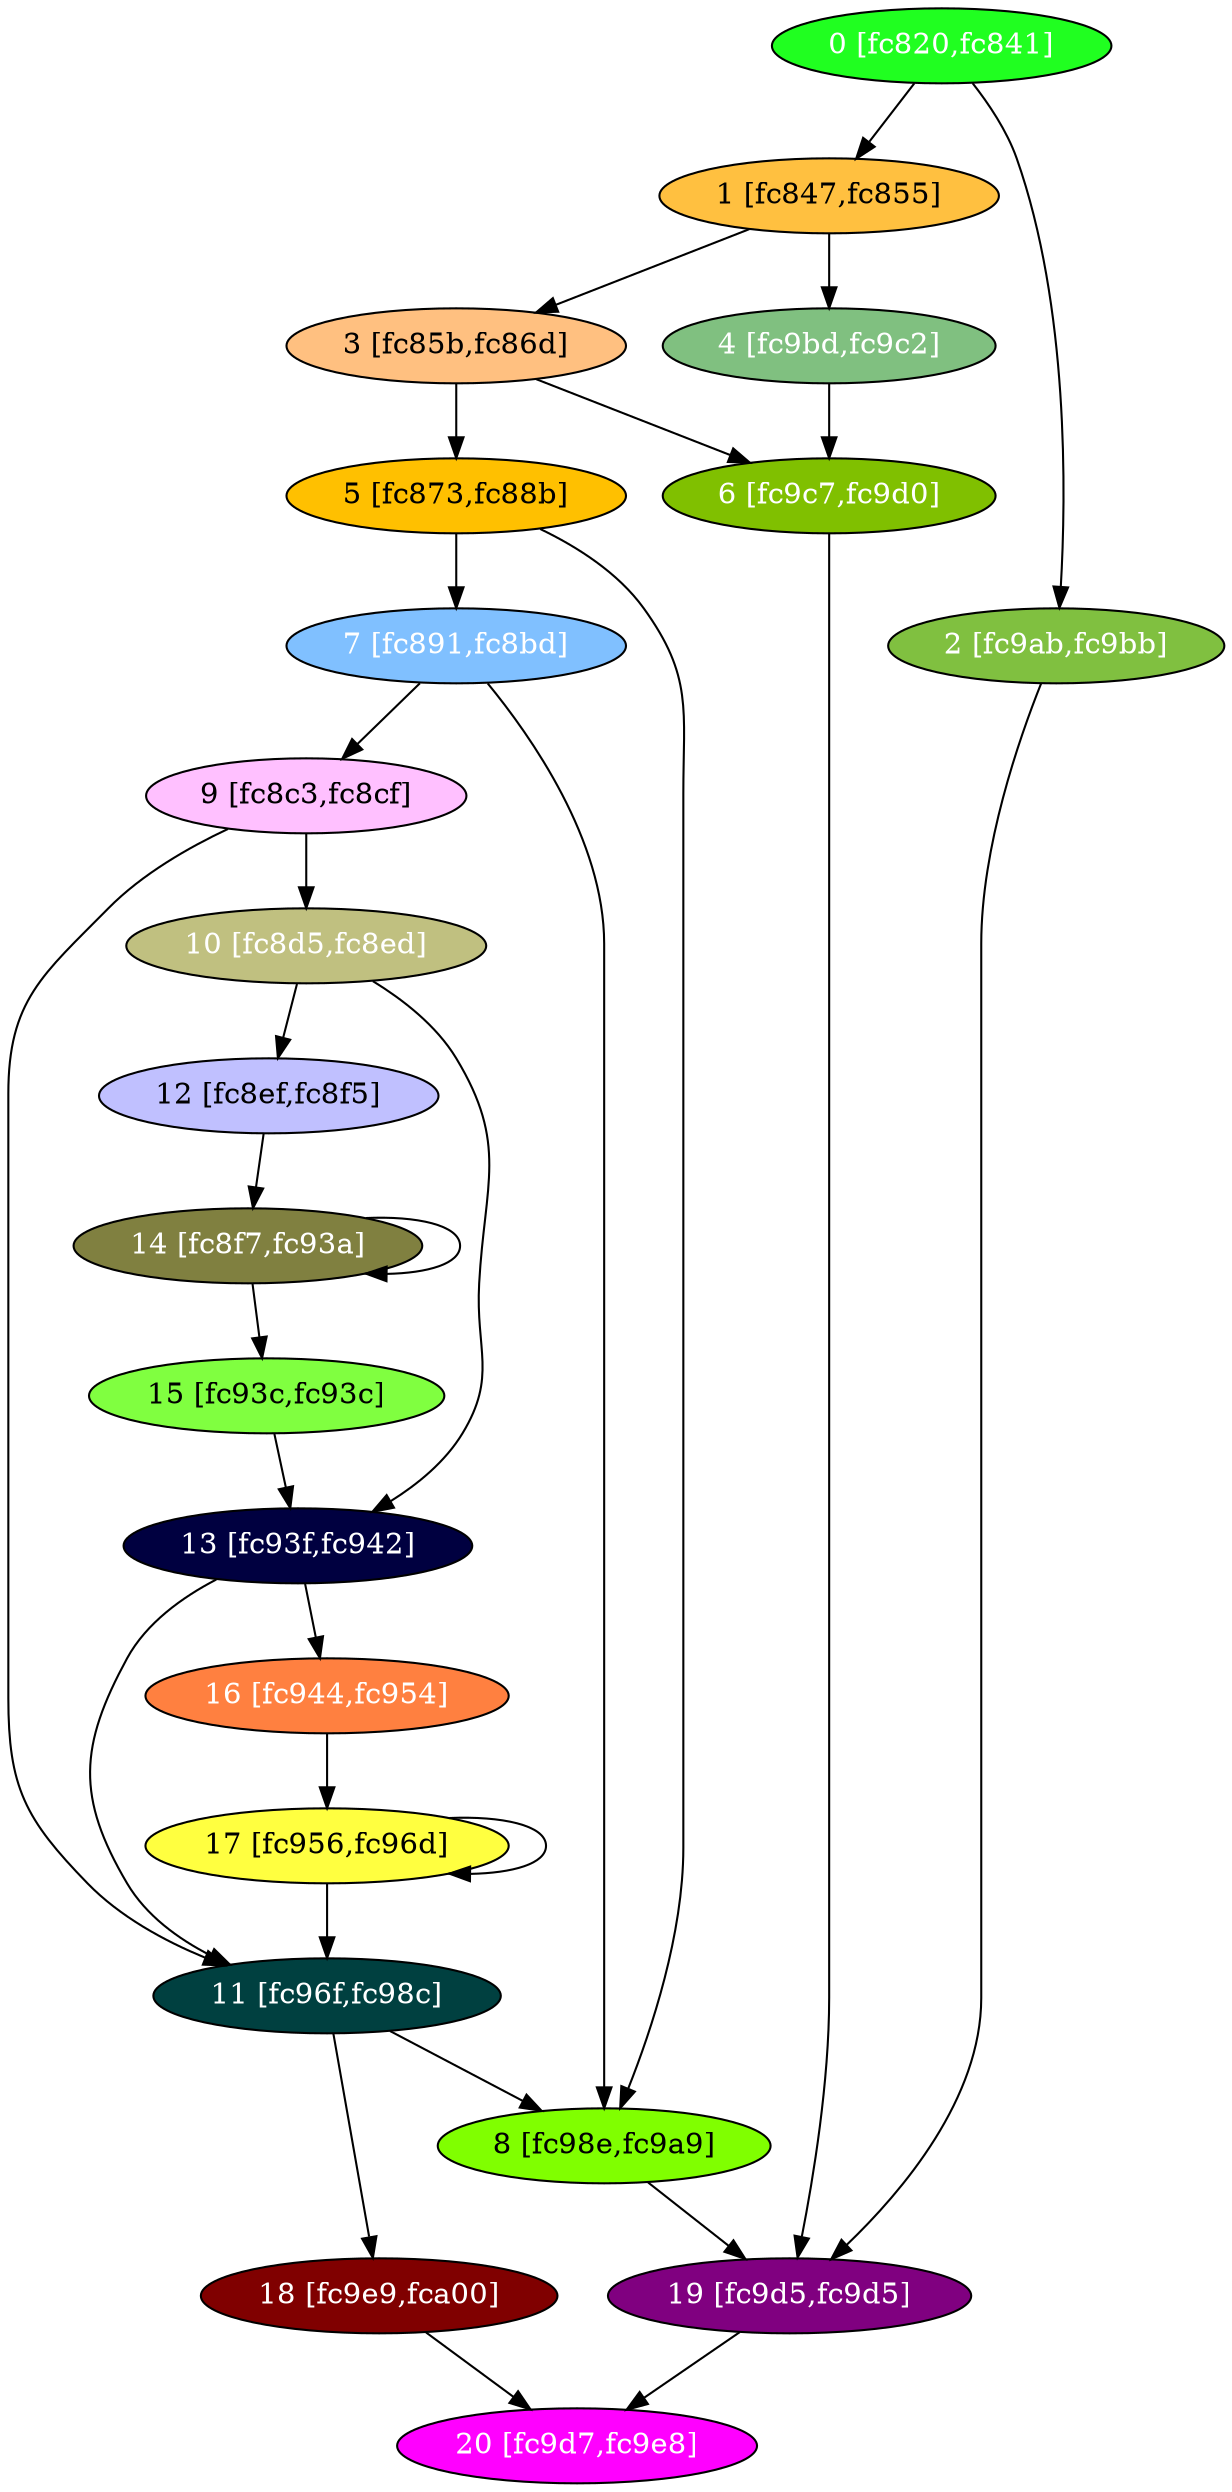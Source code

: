 diGraph libnss3{
	libnss3_0  [style=filled fillcolor="#20FF20" fontcolor="#ffffff" shape=oval label="0 [fc820,fc841]"]
	libnss3_1  [style=filled fillcolor="#FFC040" fontcolor="#000000" shape=oval label="1 [fc847,fc855]"]
	libnss3_2  [style=filled fillcolor="#80C040" fontcolor="#ffffff" shape=oval label="2 [fc9ab,fc9bb]"]
	libnss3_3  [style=filled fillcolor="#FFC080" fontcolor="#000000" shape=oval label="3 [fc85b,fc86d]"]
	libnss3_4  [style=filled fillcolor="#80C080" fontcolor="#ffffff" shape=oval label="4 [fc9bd,fc9c2]"]
	libnss3_5  [style=filled fillcolor="#FFC000" fontcolor="#000000" shape=oval label="5 [fc873,fc88b]"]
	libnss3_6  [style=filled fillcolor="#80C000" fontcolor="#ffffff" shape=oval label="6 [fc9c7,fc9d0]"]
	libnss3_7  [style=filled fillcolor="#80C0FF" fontcolor="#ffffff" shape=oval label="7 [fc891,fc8bd]"]
	libnss3_8  [style=filled fillcolor="#80FF00" fontcolor="#000000" shape=oval label="8 [fc98e,fc9a9]"]
	libnss3_9  [style=filled fillcolor="#FFC0FF" fontcolor="#000000" shape=oval label="9 [fc8c3,fc8cf]"]
	libnss3_a  [style=filled fillcolor="#C0C080" fontcolor="#ffffff" shape=oval label="10 [fc8d5,fc8ed]"]
	libnss3_b  [style=filled fillcolor="#004040" fontcolor="#ffffff" shape=oval label="11 [fc96f,fc98c]"]
	libnss3_c  [style=filled fillcolor="#C0C0FF" fontcolor="#000000" shape=oval label="12 [fc8ef,fc8f5]"]
	libnss3_d  [style=filled fillcolor="#000040" fontcolor="#ffffff" shape=oval label="13 [fc93f,fc942]"]
	libnss3_e  [style=filled fillcolor="#808040" fontcolor="#ffffff" shape=oval label="14 [fc8f7,fc93a]"]
	libnss3_f  [style=filled fillcolor="#80FF40" fontcolor="#000000" shape=oval label="15 [fc93c,fc93c]"]
	libnss3_10  [style=filled fillcolor="#FF8040" fontcolor="#ffffff" shape=oval label="16 [fc944,fc954]"]
	libnss3_11  [style=filled fillcolor="#FFFF40" fontcolor="#000000" shape=oval label="17 [fc956,fc96d]"]
	libnss3_12  [style=filled fillcolor="#800000" fontcolor="#ffffff" shape=oval label="18 [fc9e9,fca00]"]
	libnss3_13  [style=filled fillcolor="#800080" fontcolor="#ffffff" shape=oval label="19 [fc9d5,fc9d5]"]
	libnss3_14  [style=filled fillcolor="#FF00FF" fontcolor="#ffffff" shape=oval label="20 [fc9d7,fc9e8]"]

	libnss3_0 -> libnss3_1
	libnss3_0 -> libnss3_2
	libnss3_1 -> libnss3_3
	libnss3_1 -> libnss3_4
	libnss3_2 -> libnss3_13
	libnss3_3 -> libnss3_5
	libnss3_3 -> libnss3_6
	libnss3_4 -> libnss3_6
	libnss3_5 -> libnss3_7
	libnss3_5 -> libnss3_8
	libnss3_6 -> libnss3_13
	libnss3_7 -> libnss3_8
	libnss3_7 -> libnss3_9
	libnss3_8 -> libnss3_13
	libnss3_9 -> libnss3_a
	libnss3_9 -> libnss3_b
	libnss3_a -> libnss3_c
	libnss3_a -> libnss3_d
	libnss3_b -> libnss3_8
	libnss3_b -> libnss3_12
	libnss3_c -> libnss3_e
	libnss3_d -> libnss3_b
	libnss3_d -> libnss3_10
	libnss3_e -> libnss3_e
	libnss3_e -> libnss3_f
	libnss3_f -> libnss3_d
	libnss3_10 -> libnss3_11
	libnss3_11 -> libnss3_b
	libnss3_11 -> libnss3_11
	libnss3_12 -> libnss3_14
	libnss3_13 -> libnss3_14
}